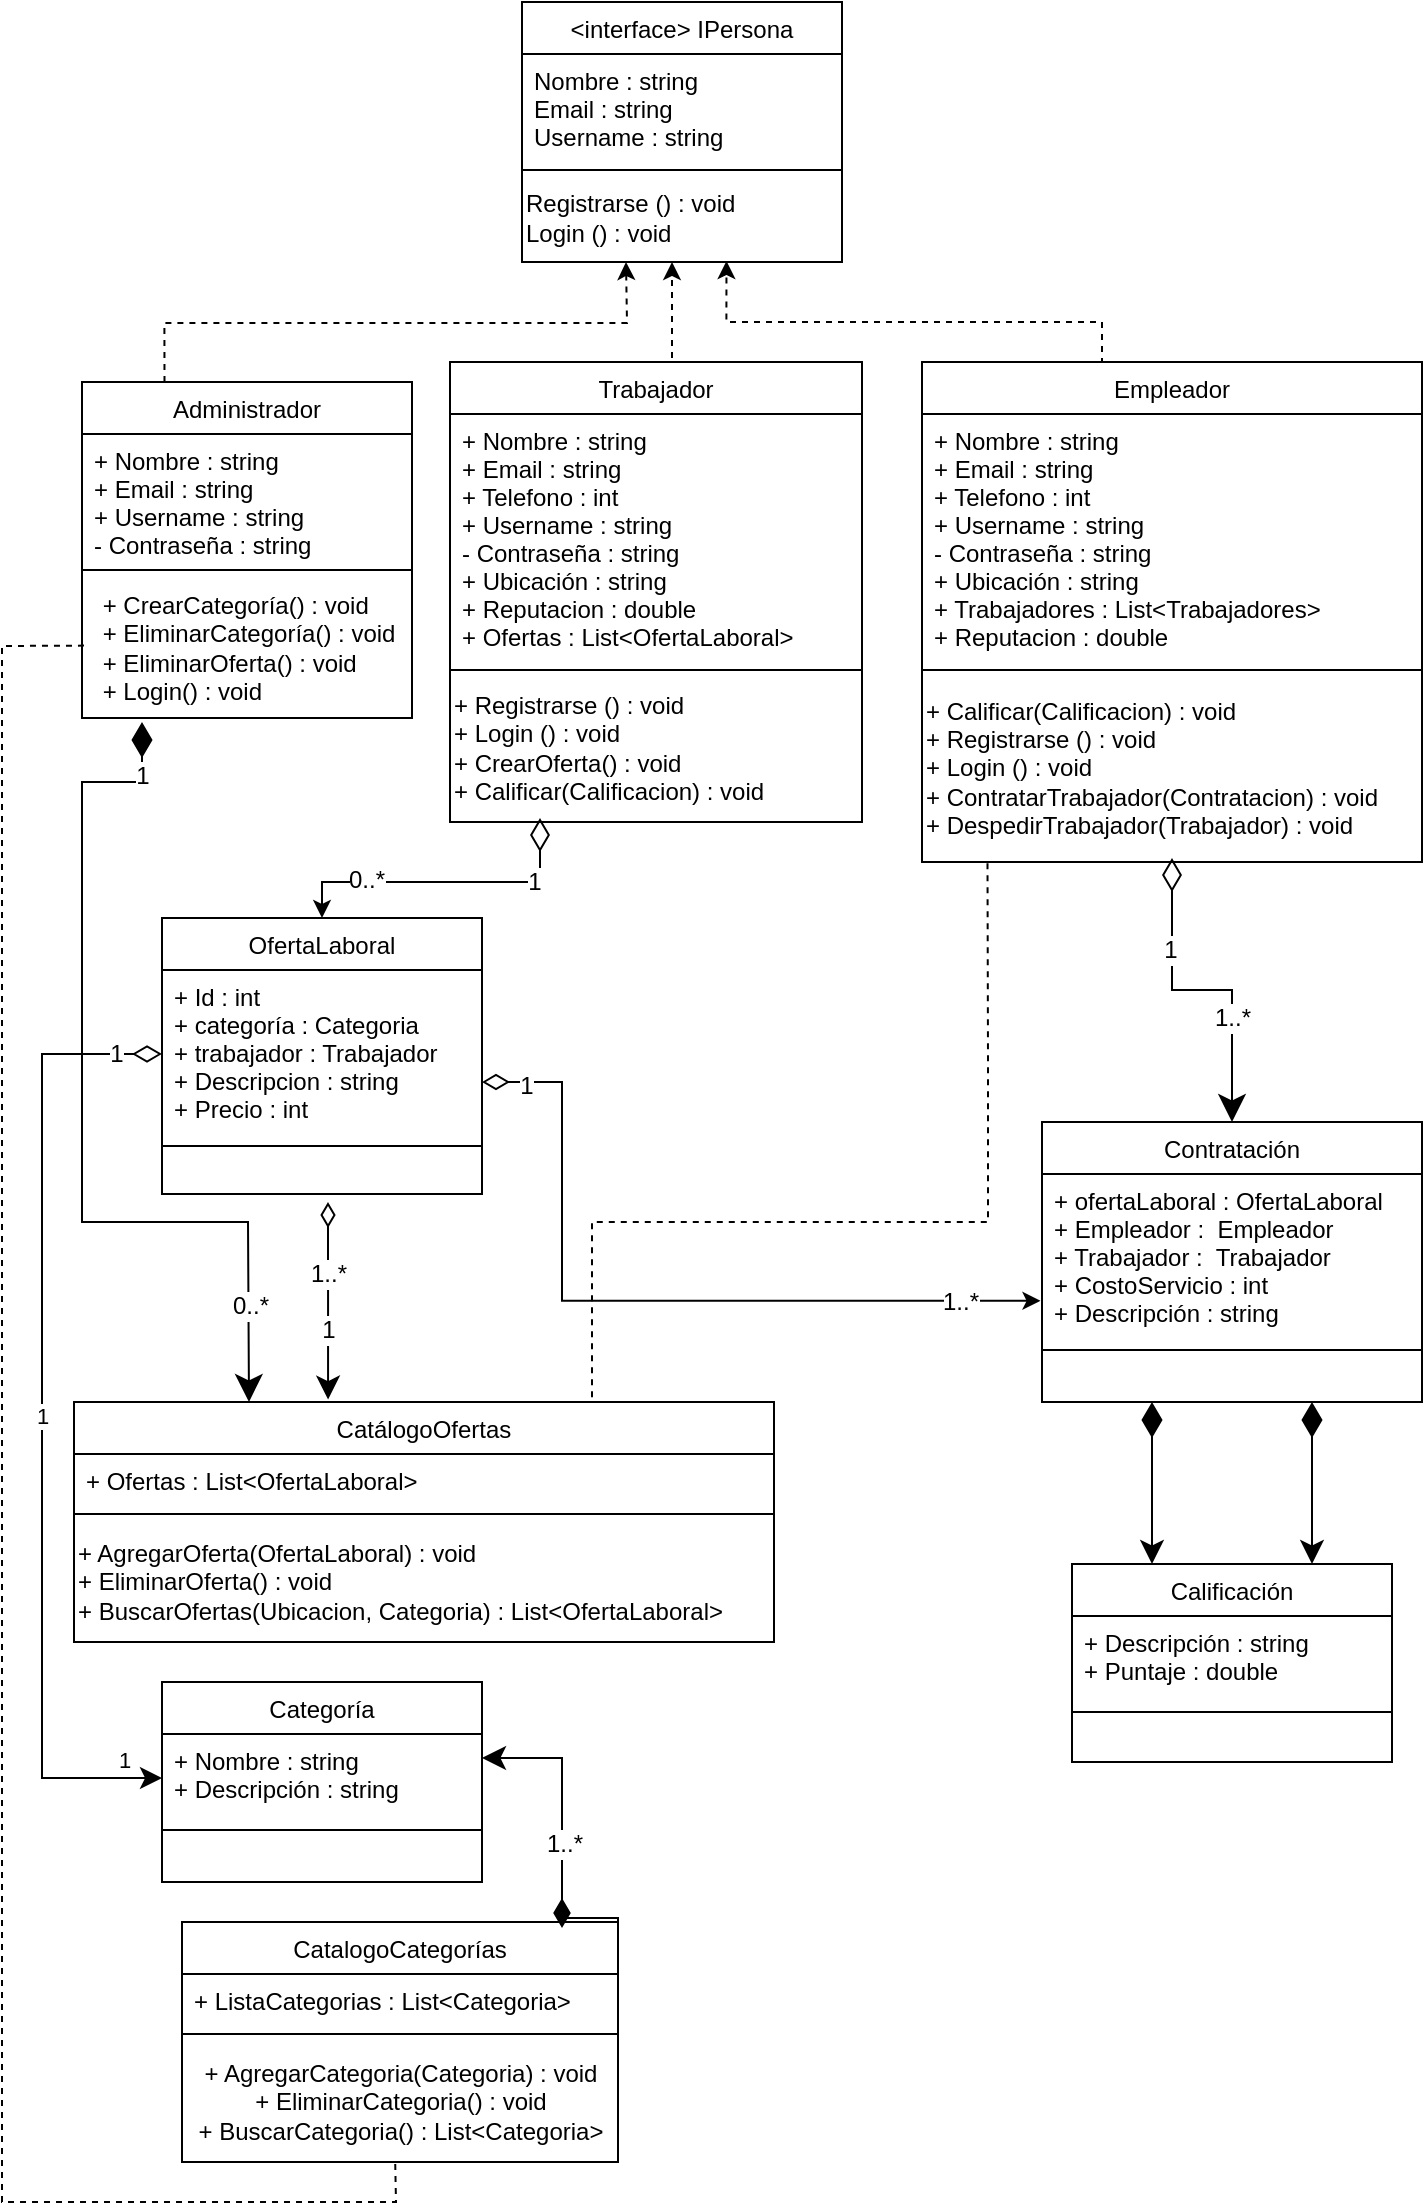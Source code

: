 <mxfile version="20.3.7" type="device"><diagram id="C5RBs43oDa-KdzZeNtuy" name="Page-1"><mxGraphModel dx="1038" dy="547" grid="1" gridSize="10" guides="1" tooltips="1" connect="1" arrows="1" fold="1" page="1" pageScale="1" pageWidth="827" pageHeight="1169" math="0" shadow="0"><root><mxCell id="WIyWlLk6GJQsqaUBKTNV-0"/><mxCell id="WIyWlLk6GJQsqaUBKTNV-1" parent="WIyWlLk6GJQsqaUBKTNV-0"/><mxCell id="6gW-ubA73WpST9QWCh6d-10" style="edgeStyle=orthogonalEdgeStyle;rounded=0;orthogonalLoop=1;jettySize=auto;html=1;exitX=0.25;exitY=0;exitDx=0;exitDy=0;dashed=1;" parent="WIyWlLk6GJQsqaUBKTNV-1" source="zkfFHV4jXpPFQw0GAbJ--0" edge="1"><mxGeometry relative="1" as="geometry"><mxPoint x="322" y="160" as="targetPoint"/></mxGeometry></mxCell><mxCell id="zkfFHV4jXpPFQw0GAbJ--0" value="Administrador" style="swimlane;fontStyle=0;align=center;verticalAlign=top;childLayout=stackLayout;horizontal=1;startSize=26;horizontalStack=0;resizeParent=1;resizeLast=0;collapsible=1;marginBottom=0;rounded=0;shadow=0;strokeWidth=1;" parent="WIyWlLk6GJQsqaUBKTNV-1" vertex="1"><mxGeometry x="50" y="220" width="165" height="168" as="geometry"><mxRectangle x="230" y="140" width="160" height="26" as="alternateBounds"/></mxGeometry></mxCell><mxCell id="zkfFHV4jXpPFQw0GAbJ--3" value="+ Nombre : string&#10;+ Email : string&#10;+ Username : string&#10;- Contraseña : string&#10;" style="text;align=left;verticalAlign=top;spacingLeft=4;spacingRight=4;overflow=hidden;rotatable=0;points=[[0,0.5],[1,0.5]];portConstraint=eastwest;rounded=0;shadow=0;html=0;" parent="zkfFHV4jXpPFQw0GAbJ--0" vertex="1"><mxGeometry y="26" width="165" height="64" as="geometry"/></mxCell><mxCell id="zkfFHV4jXpPFQw0GAbJ--4" value="" style="line;html=1;strokeWidth=1;align=left;verticalAlign=middle;spacingTop=-1;spacingLeft=3;spacingRight=3;rotatable=0;labelPosition=right;points=[];portConstraint=eastwest;" parent="zkfFHV4jXpPFQw0GAbJ--0" vertex="1"><mxGeometry y="90" width="165" height="8" as="geometry"/></mxCell><mxCell id="Ve8lxMMtUP22z-Tl4ZA7-20" value="&lt;div style=&quot;text-align: left;&quot;&gt;&lt;span style=&quot;background-color: initial;&quot;&gt;+ CrearCategoría() : void&lt;/span&gt;&lt;/div&gt;&lt;div style=&quot;text-align: left;&quot;&gt;&lt;span style=&quot;background-color: initial;&quot;&gt;+ EliminarCategoría() : void&lt;/span&gt;&lt;/div&gt;&lt;div style=&quot;text-align: left;&quot;&gt;&lt;span style=&quot;background-color: initial;&quot;&gt;+ EliminarOferta() : void&lt;/span&gt;&lt;/div&gt;&lt;div style=&quot;text-align: left;&quot;&gt;&lt;span style=&quot;background-color: initial;&quot;&gt;+ Login() : void&lt;/span&gt;&lt;/div&gt;" style="text;html=1;align=center;verticalAlign=middle;resizable=0;points=[];autosize=1;strokeColor=none;fillColor=none;" parent="zkfFHV4jXpPFQw0GAbJ--0" vertex="1"><mxGeometry y="98" width="165" height="70" as="geometry"/></mxCell><mxCell id="6gW-ubA73WpST9QWCh6d-12" style="edgeStyle=orthogonalEdgeStyle;rounded=0;orthogonalLoop=1;jettySize=auto;html=1;exitX=0.5;exitY=0;exitDx=0;exitDy=0;entryX=0.639;entryY=1.038;entryDx=0;entryDy=0;entryPerimeter=0;dashed=1;" parent="WIyWlLk6GJQsqaUBKTNV-1" source="Ve8lxMMtUP22z-Tl4ZA7-0" target="Ve8lxMMtUP22z-Tl4ZA7-26" edge="1"><mxGeometry relative="1" as="geometry"><Array as="points"><mxPoint x="560" y="220"/><mxPoint x="560" y="190"/><mxPoint x="372" y="190"/></Array></mxGeometry></mxCell><mxCell id="Ve8lxMMtUP22z-Tl4ZA7-0" value="Empleador" style="swimlane;fontStyle=0;align=center;verticalAlign=top;childLayout=stackLayout;horizontal=1;startSize=26;horizontalStack=0;resizeParent=1;resizeLast=0;collapsible=1;marginBottom=0;rounded=0;shadow=0;strokeWidth=1;" parent="WIyWlLk6GJQsqaUBKTNV-1" vertex="1"><mxGeometry x="470" y="210" width="250" height="250" as="geometry"><mxRectangle x="230" y="140" width="160" height="26" as="alternateBounds"/></mxGeometry></mxCell><mxCell id="Ve8lxMMtUP22z-Tl4ZA7-1" value="+ Nombre : string&#10;+ Email : string&#10;+ Telefono : int&#10;+ Username : string&#10;- Contraseña : string&#10;+ Ubicación : string&#10;+ Trabajadores : List&lt;Trabajadores&gt;&#10;+ Reputacion : double" style="text;align=left;verticalAlign=top;spacingLeft=4;spacingRight=4;overflow=hidden;rotatable=0;points=[[0,0.5],[1,0.5]];portConstraint=eastwest;rounded=0;shadow=0;html=0;" parent="Ve8lxMMtUP22z-Tl4ZA7-0" vertex="1"><mxGeometry y="26" width="250" height="124" as="geometry"/></mxCell><mxCell id="Ve8lxMMtUP22z-Tl4ZA7-2" value="" style="line;html=1;strokeWidth=1;align=left;verticalAlign=middle;spacingTop=-1;spacingLeft=3;spacingRight=3;rotatable=0;labelPosition=right;points=[];portConstraint=eastwest;" parent="Ve8lxMMtUP22z-Tl4ZA7-0" vertex="1"><mxGeometry y="150" width="250" height="8" as="geometry"/></mxCell><mxCell id="6gW-ubA73WpST9QWCh6d-7" value="&lt;span style=&quot;&quot;&gt;+ Calificar(Calificacion) : void&lt;/span&gt;&lt;br style=&quot;&quot;&gt;&lt;span style=&quot;&quot;&gt;+ Registrarse () : void&lt;/span&gt;&lt;br style=&quot;&quot;&gt;&lt;span style=&quot;&quot;&gt;+ Login () : void&lt;br&gt;+ ContratarTrabajador(Contratacion) : void&lt;br&gt;+ DespedirTrabajador(Trabajador) : void&lt;br&gt;&lt;/span&gt;" style="text;html=1;align=left;verticalAlign=middle;resizable=0;points=[];autosize=1;strokeColor=none;fillColor=none;" parent="Ve8lxMMtUP22z-Tl4ZA7-0" vertex="1"><mxGeometry y="158" width="250" height="90" as="geometry"/></mxCell><mxCell id="6gW-ubA73WpST9QWCh6d-11" style="edgeStyle=orthogonalEdgeStyle;rounded=0;orthogonalLoop=1;jettySize=auto;html=1;exitX=0.5;exitY=0;exitDx=0;exitDy=0;dashed=1;" parent="WIyWlLk6GJQsqaUBKTNV-1" source="Ve8lxMMtUP22z-Tl4ZA7-3" edge="1"><mxGeometry relative="1" as="geometry"><Array as="points"><mxPoint x="345" y="220"/></Array><mxPoint x="345" y="160" as="targetPoint"/></mxGeometry></mxCell><mxCell id="Ve8lxMMtUP22z-Tl4ZA7-3" value="Trabajador" style="swimlane;fontStyle=0;align=center;verticalAlign=top;childLayout=stackLayout;horizontal=1;startSize=26;horizontalStack=0;resizeParent=1;resizeLast=0;collapsible=1;marginBottom=0;rounded=0;shadow=0;strokeWidth=1;" parent="WIyWlLk6GJQsqaUBKTNV-1" vertex="1"><mxGeometry x="234" y="210" width="206" height="230" as="geometry"><mxRectangle x="230" y="140" width="160" height="26" as="alternateBounds"/></mxGeometry></mxCell><mxCell id="Ve8lxMMtUP22z-Tl4ZA7-4" value="+ Nombre : string&#10;+ Email : string&#10;+ Telefono : int&#10;+ Username : string&#10;- Contraseña : string&#10;+ Ubicación : string&#10;+ Reputacion : double&#10;+ Ofertas : List&lt;OfertaLaboral&gt;" style="text;align=left;verticalAlign=top;spacingLeft=4;spacingRight=4;overflow=hidden;rotatable=0;points=[[0,0.5],[1,0.5]];portConstraint=eastwest;rounded=0;shadow=0;html=0;" parent="Ve8lxMMtUP22z-Tl4ZA7-3" vertex="1"><mxGeometry y="26" width="206" height="124" as="geometry"/></mxCell><mxCell id="Ve8lxMMtUP22z-Tl4ZA7-5" value="" style="line;html=1;strokeWidth=1;align=left;verticalAlign=middle;spacingTop=-1;spacingLeft=3;spacingRight=3;rotatable=0;labelPosition=right;points=[];portConstraint=eastwest;" parent="Ve8lxMMtUP22z-Tl4ZA7-3" vertex="1"><mxGeometry y="150" width="206" height="8" as="geometry"/></mxCell><mxCell id="Ve8lxMMtUP22z-Tl4ZA7-22" value="&lt;span style=&quot;&quot;&gt;+ Registrarse () : void&lt;/span&gt;&lt;br style=&quot;&quot;&gt;&lt;span style=&quot;&quot;&gt;+ Login () : void&lt;br&gt;+ CrearOferta() : void&lt;br&gt;+ Calificar(Calificacion) : void&lt;br&gt;&lt;/span&gt;" style="text;html=1;align=left;verticalAlign=middle;resizable=0;points=[];autosize=1;strokeColor=none;fillColor=none;" parent="Ve8lxMMtUP22z-Tl4ZA7-3" vertex="1"><mxGeometry y="158" width="206" height="70" as="geometry"/></mxCell><mxCell id="5X-8IylT4QR-stj8RrpM-12" style="edgeStyle=none;rounded=0;orthogonalLoop=1;jettySize=auto;html=1;exitX=0.25;exitY=0;exitDx=0;exitDy=0;fontSize=12;startArrow=classic;startFill=1;endArrow=diamondThin;endFill=1;startSize=11;endSize=15;targetPerimeterSpacing=7;" parent="WIyWlLk6GJQsqaUBKTNV-1" source="Ve8lxMMtUP22z-Tl4ZA7-6" edge="1"><mxGeometry relative="1" as="geometry"><mxPoint x="80" y="390" as="targetPoint"/><Array as="points"><mxPoint x="133" y="640"/><mxPoint x="50" y="640"/><mxPoint x="50" y="590"/><mxPoint x="50" y="460"/><mxPoint x="50" y="420"/><mxPoint x="80" y="420"/></Array></mxGeometry></mxCell><mxCell id="5X-8IylT4QR-stj8RrpM-13" value="1" style="edgeLabel;html=1;align=center;verticalAlign=middle;resizable=0;points=[];fontSize=12;" parent="5X-8IylT4QR-stj8RrpM-12" vertex="1" connectable="0"><mxGeometry x="0.883" relative="1" as="geometry"><mxPoint as="offset"/></mxGeometry></mxCell><mxCell id="5X-8IylT4QR-stj8RrpM-14" value="0..*" style="edgeLabel;html=1;align=center;verticalAlign=middle;resizable=0;points=[];fontSize=12;" parent="5X-8IylT4QR-stj8RrpM-12" vertex="1" connectable="0"><mxGeometry x="-0.786" y="-1" relative="1" as="geometry"><mxPoint as="offset"/></mxGeometry></mxCell><mxCell id="Ve8lxMMtUP22z-Tl4ZA7-6" value="CatálogoOfertas" style="swimlane;fontStyle=0;align=center;verticalAlign=top;childLayout=stackLayout;horizontal=1;startSize=26;horizontalStack=0;resizeParent=1;resizeLast=0;collapsible=1;marginBottom=0;rounded=0;shadow=0;strokeWidth=1;" parent="WIyWlLk6GJQsqaUBKTNV-1" vertex="1"><mxGeometry x="46" y="730" width="350" height="120" as="geometry"><mxRectangle x="230" y="140" width="160" height="26" as="alternateBounds"/></mxGeometry></mxCell><mxCell id="Ve8lxMMtUP22z-Tl4ZA7-7" value="+ Ofertas : List&lt;OfertaLaboral&gt;" style="text;align=left;verticalAlign=top;spacingLeft=4;spacingRight=4;overflow=hidden;rotatable=0;points=[[0,0.5],[1,0.5]];portConstraint=eastwest;rounded=0;shadow=0;html=0;" parent="Ve8lxMMtUP22z-Tl4ZA7-6" vertex="1"><mxGeometry y="26" width="350" height="26" as="geometry"/></mxCell><mxCell id="Ve8lxMMtUP22z-Tl4ZA7-8" value="" style="line;html=1;strokeWidth=1;align=left;verticalAlign=middle;spacingTop=-1;spacingLeft=3;spacingRight=3;rotatable=0;labelPosition=right;points=[];portConstraint=eastwest;" parent="Ve8lxMMtUP22z-Tl4ZA7-6" vertex="1"><mxGeometry y="52" width="350" height="8" as="geometry"/></mxCell><mxCell id="TV33BoucxO0RWgfCrZxp-1" value="+ AgregarOferta(OfertaLaboral) : void&lt;br&gt;+ EliminarOferta() : void&lt;br&gt;&lt;div style=&quot;&quot;&gt;&lt;span style=&quot;background-color: initial;&quot;&gt;+ BuscarOfertas(Ubicacion, Categoria) : List&amp;lt;OfertaLaboral&amp;gt;&lt;/span&gt;&lt;/div&gt;" style="text;html=1;align=left;verticalAlign=middle;resizable=0;points=[];autosize=1;strokeColor=none;fillColor=none;" parent="Ve8lxMMtUP22z-Tl4ZA7-6" vertex="1"><mxGeometry y="60" width="350" height="60" as="geometry"/></mxCell><mxCell id="6gW-ubA73WpST9QWCh6d-36" style="edgeStyle=orthogonalEdgeStyle;rounded=0;orthogonalLoop=1;jettySize=auto;html=1;strokeColor=#000000;startArrow=classic;startFill=1;endArrow=diamondThin;endFill=0;startSize=11;endSize=14;" parent="WIyWlLk6GJQsqaUBKTNV-1" source="Ve8lxMMtUP22z-Tl4ZA7-12" target="6gW-ubA73WpST9QWCh6d-7" edge="1"><mxGeometry relative="1" as="geometry"><Array as="points"/></mxGeometry></mxCell><mxCell id="5X-8IylT4QR-stj8RrpM-6" value="1" style="edgeLabel;html=1;align=center;verticalAlign=middle;resizable=0;points=[];fontSize=12;" parent="6gW-ubA73WpST9QWCh6d-36" vertex="1" connectable="0"><mxGeometry x="0.328" y="1" relative="1" as="geometry"><mxPoint y="-9" as="offset"/></mxGeometry></mxCell><mxCell id="5X-8IylT4QR-stj8RrpM-7" value="1..*" style="edgeLabel;html=1;align=center;verticalAlign=middle;resizable=0;points=[];fontSize=12;" parent="6gW-ubA73WpST9QWCh6d-36" vertex="1" connectable="0"><mxGeometry x="-0.705" relative="1" as="geometry"><mxPoint y="-28" as="offset"/></mxGeometry></mxCell><mxCell id="40ji2q9F2LLq1qEsH898-2" style="edgeStyle=none;rounded=0;orthogonalLoop=1;jettySize=auto;html=1;entryX=0.25;entryY=0;entryDx=0;entryDy=0;startArrow=diamondThin;startFill=1;endArrow=classic;endFill=1;targetPerimeterSpacing=11;endSize=9;sourcePerimeterSpacing=14;startSize=15;" parent="WIyWlLk6GJQsqaUBKTNV-1" target="KwPX6dJXQfF5mNJdb-ZR-0" edge="1"><mxGeometry relative="1" as="geometry"><mxPoint x="585" y="730" as="sourcePoint"/></mxGeometry></mxCell><mxCell id="Ve8lxMMtUP22z-Tl4ZA7-12" value="Contratación" style="swimlane;fontStyle=0;align=center;verticalAlign=top;childLayout=stackLayout;horizontal=1;startSize=26;horizontalStack=0;resizeParent=1;resizeLast=0;collapsible=1;marginBottom=0;rounded=0;shadow=0;strokeWidth=1;" parent="WIyWlLk6GJQsqaUBKTNV-1" vertex="1"><mxGeometry x="530" y="590" width="190" height="140" as="geometry"><mxRectangle x="230" y="140" width="160" height="26" as="alternateBounds"/></mxGeometry></mxCell><mxCell id="sdfjb0voKF7mKL9ymEZo-0" value="+ ofertaLaboral : OfertaLaboral&#10;+ Empleador :  Empleador&#10;+ Trabajador :  Trabajador&#10;+ CostoServicio : int&#10;+ Descripción : string" style="text;align=left;verticalAlign=top;spacingLeft=4;spacingRight=4;overflow=hidden;rotatable=0;points=[[0,0.5],[1,0.5]];portConstraint=eastwest;rounded=0;shadow=0;html=0;" parent="Ve8lxMMtUP22z-Tl4ZA7-12" vertex="1"><mxGeometry y="26" width="190" height="84" as="geometry"/></mxCell><mxCell id="Ve8lxMMtUP22z-Tl4ZA7-14" value="" style="line;html=1;strokeWidth=1;align=left;verticalAlign=middle;spacingTop=-1;spacingLeft=3;spacingRight=3;rotatable=0;labelPosition=right;points=[];portConstraint=eastwest;" parent="Ve8lxMMtUP22z-Tl4ZA7-12" vertex="1"><mxGeometry y="110" width="190" height="8" as="geometry"/></mxCell><mxCell id="Ve8lxMMtUP22z-Tl4ZA7-23" value="&lt;interface&gt; IPersona" style="swimlane;fontStyle=0;align=center;verticalAlign=top;childLayout=stackLayout;horizontal=1;startSize=26;horizontalStack=0;resizeParent=1;resizeLast=0;collapsible=1;marginBottom=0;rounded=0;shadow=0;strokeWidth=1;" parent="WIyWlLk6GJQsqaUBKTNV-1" vertex="1"><mxGeometry x="270" y="30" width="160" height="130" as="geometry"><mxRectangle x="230" y="140" width="160" height="26" as="alternateBounds"/></mxGeometry></mxCell><mxCell id="Ve8lxMMtUP22z-Tl4ZA7-24" value="Nombre : string&#10;Email : string&#10;Username : string" style="text;align=left;verticalAlign=top;spacingLeft=4;spacingRight=4;overflow=hidden;rotatable=0;points=[[0,0.5],[1,0.5]];portConstraint=eastwest;rounded=0;shadow=0;html=0;" parent="Ve8lxMMtUP22z-Tl4ZA7-23" vertex="1"><mxGeometry y="26" width="160" height="54" as="geometry"/></mxCell><mxCell id="Ve8lxMMtUP22z-Tl4ZA7-25" value="" style="line;html=1;strokeWidth=1;align=left;verticalAlign=middle;spacingTop=-1;spacingLeft=3;spacingRight=3;rotatable=0;labelPosition=right;points=[];portConstraint=eastwest;" parent="Ve8lxMMtUP22z-Tl4ZA7-23" vertex="1"><mxGeometry y="80" width="160" height="8" as="geometry"/></mxCell><mxCell id="Ve8lxMMtUP22z-Tl4ZA7-27" style="edgeStyle=orthogonalEdgeStyle;rounded=0;orthogonalLoop=1;jettySize=auto;html=1;exitX=1;exitY=0.5;exitDx=0;exitDy=0;" parent="Ve8lxMMtUP22z-Tl4ZA7-23" source="Ve8lxMMtUP22z-Tl4ZA7-24" target="Ve8lxMMtUP22z-Tl4ZA7-24" edge="1"><mxGeometry relative="1" as="geometry"/></mxCell><mxCell id="Ve8lxMMtUP22z-Tl4ZA7-26" value="Registrarse () : void&lt;br&gt;Login () : void" style="text;html=1;align=left;verticalAlign=middle;resizable=0;points=[];autosize=1;strokeColor=none;fillColor=none;" parent="Ve8lxMMtUP22z-Tl4ZA7-23" vertex="1"><mxGeometry y="88" width="160" height="40" as="geometry"/></mxCell><mxCell id="ZtGzDReaIm5RrHKc8PUF-3" style="edgeStyle=orthogonalEdgeStyle;rounded=0;orthogonalLoop=1;jettySize=auto;html=1;startArrow=classic;startFill=1;endArrow=diamondThin;endFill=0;endSize=14;" parent="WIyWlLk6GJQsqaUBKTNV-1" target="Ve8lxMMtUP22z-Tl4ZA7-22" edge="1"><mxGeometry relative="1" as="geometry"><mxPoint x="170" y="488" as="sourcePoint"/><Array as="points"><mxPoint x="170" y="470"/><mxPoint x="279" y="470"/></Array></mxGeometry></mxCell><mxCell id="5X-8IylT4QR-stj8RrpM-4" value="1" style="edgeLabel;html=1;align=center;verticalAlign=middle;resizable=0;points=[];fontSize=12;" parent="ZtGzDReaIm5RrHKc8PUF-3" vertex="1" connectable="0"><mxGeometry x="0.554" relative="1" as="geometry"><mxPoint as="offset"/></mxGeometry></mxCell><mxCell id="5X-8IylT4QR-stj8RrpM-5" value="0..*" style="edgeLabel;html=1;align=center;verticalAlign=middle;resizable=0;points=[];fontSize=12;" parent="ZtGzDReaIm5RrHKc8PUF-3" vertex="1" connectable="0"><mxGeometry x="-0.727" y="1" relative="1" as="geometry"><mxPoint x="18" as="offset"/></mxGeometry></mxCell><mxCell id="5X-8IylT4QR-stj8RrpM-1" style="edgeStyle=none;rounded=0;orthogonalLoop=1;jettySize=auto;html=1;startArrow=diamondThin;startFill=0;endArrow=classic;endFill=1;startSize=10;endSize=9;targetPerimeterSpacing=7;entryX=0.363;entryY=-0.01;entryDx=0;entryDy=0;entryPerimeter=0;" parent="WIyWlLk6GJQsqaUBKTNV-1" target="Ve8lxMMtUP22z-Tl4ZA7-6" edge="1"><mxGeometry relative="1" as="geometry"><mxPoint x="173" y="630" as="sourcePoint"/></mxGeometry></mxCell><mxCell id="5X-8IylT4QR-stj8RrpM-15" value="1" style="edgeLabel;html=1;align=center;verticalAlign=middle;resizable=0;points=[];fontSize=12;" parent="5X-8IylT4QR-stj8RrpM-1" vertex="1" connectable="0"><mxGeometry x="0.281" relative="1" as="geometry"><mxPoint as="offset"/></mxGeometry></mxCell><mxCell id="5X-8IylT4QR-stj8RrpM-16" value="1..*" style="edgeLabel;html=1;align=center;verticalAlign=middle;resizable=0;points=[];fontSize=12;" parent="5X-8IylT4QR-stj8RrpM-1" vertex="1" connectable="0"><mxGeometry x="-0.272" relative="1" as="geometry"><mxPoint as="offset"/></mxGeometry></mxCell><mxCell id="6gW-ubA73WpST9QWCh6d-15" value="OfertaLaboral" style="swimlane;fontStyle=0;align=center;verticalAlign=top;childLayout=stackLayout;horizontal=1;startSize=26;horizontalStack=0;resizeParent=1;resizeLast=0;collapsible=1;marginBottom=0;rounded=0;shadow=0;strokeWidth=1;" parent="WIyWlLk6GJQsqaUBKTNV-1" vertex="1"><mxGeometry x="90" y="488" width="160" height="138" as="geometry"><mxRectangle x="230" y="140" width="160" height="26" as="alternateBounds"/></mxGeometry></mxCell><mxCell id="6gW-ubA73WpST9QWCh6d-16" value="+ Id : int&#10;+ categoría : Categoria&#10;+ trabajador : Trabajador&#10;+ Descripcion : string&#10;+ Precio : int" style="text;align=left;verticalAlign=top;spacingLeft=4;spacingRight=4;overflow=hidden;rotatable=0;points=[[0,0.5],[1,0.5]];portConstraint=eastwest;rounded=0;shadow=0;html=0;" parent="6gW-ubA73WpST9QWCh6d-15" vertex="1"><mxGeometry y="26" width="160" height="84" as="geometry"/></mxCell><mxCell id="6gW-ubA73WpST9QWCh6d-17" value="" style="line;html=1;strokeWidth=1;align=left;verticalAlign=middle;spacingTop=-1;spacingLeft=3;spacingRight=3;rotatable=0;labelPosition=right;points=[];portConstraint=eastwest;" parent="6gW-ubA73WpST9QWCh6d-15" vertex="1"><mxGeometry y="110" width="160" height="8" as="geometry"/></mxCell><mxCell id="6gW-ubA73WpST9QWCh6d-33" value="Categoría" style="swimlane;fontStyle=0;align=center;verticalAlign=top;childLayout=stackLayout;horizontal=1;startSize=26;horizontalStack=0;resizeParent=1;resizeLast=0;collapsible=1;marginBottom=0;rounded=0;shadow=0;strokeWidth=1;" parent="WIyWlLk6GJQsqaUBKTNV-1" vertex="1"><mxGeometry x="90" y="870" width="160" height="100" as="geometry"><mxRectangle x="230" y="140" width="160" height="26" as="alternateBounds"/></mxGeometry></mxCell><mxCell id="6gW-ubA73WpST9QWCh6d-34" value="+ Nombre : string&#10;+ Descripción : string&#10;" style="text;align=left;verticalAlign=top;spacingLeft=4;spacingRight=4;overflow=hidden;rotatable=0;points=[[0,0.5],[1,0.5]];portConstraint=eastwest;rounded=0;shadow=0;html=0;" parent="6gW-ubA73WpST9QWCh6d-33" vertex="1"><mxGeometry y="26" width="160" height="44" as="geometry"/></mxCell><mxCell id="6gW-ubA73WpST9QWCh6d-35" value="" style="line;html=1;strokeWidth=1;align=left;verticalAlign=middle;spacingTop=-1;spacingLeft=3;spacingRight=3;rotatable=0;labelPosition=right;points=[];portConstraint=eastwest;" parent="6gW-ubA73WpST9QWCh6d-33" vertex="1"><mxGeometry y="70" width="160" height="8" as="geometry"/></mxCell><mxCell id="40ji2q9F2LLq1qEsH898-3" style="edgeStyle=none;rounded=0;orthogonalLoop=1;jettySize=auto;html=1;exitX=0.75;exitY=0;exitDx=0;exitDy=0;startArrow=classic;startFill=1;endArrow=diamondThin;endFill=1;startSize=9;sourcePerimeterSpacing=12;targetPerimeterSpacing=7;endSize=15;" parent="WIyWlLk6GJQsqaUBKTNV-1" source="KwPX6dJXQfF5mNJdb-ZR-0" edge="1"><mxGeometry relative="1" as="geometry"><mxPoint x="665" y="730" as="targetPoint"/></mxGeometry></mxCell><mxCell id="KwPX6dJXQfF5mNJdb-ZR-0" value="Calificación" style="swimlane;fontStyle=0;align=center;verticalAlign=top;childLayout=stackLayout;horizontal=1;startSize=26;horizontalStack=0;resizeParent=1;resizeLast=0;collapsible=1;marginBottom=0;rounded=0;shadow=0;strokeWidth=1;" parent="WIyWlLk6GJQsqaUBKTNV-1" vertex="1"><mxGeometry x="545" y="811" width="160" height="99" as="geometry"><mxRectangle x="230" y="140" width="160" height="26" as="alternateBounds"/></mxGeometry></mxCell><mxCell id="KwPX6dJXQfF5mNJdb-ZR-1" value="+ Descripción : string&#10;+ Puntaje : double" style="text;align=left;verticalAlign=top;spacingLeft=4;spacingRight=4;overflow=hidden;rotatable=0;points=[[0,0.5],[1,0.5]];portConstraint=eastwest;rounded=0;shadow=0;html=0;" parent="KwPX6dJXQfF5mNJdb-ZR-0" vertex="1"><mxGeometry y="26" width="160" height="44" as="geometry"/></mxCell><mxCell id="KwPX6dJXQfF5mNJdb-ZR-2" value="" style="line;html=1;strokeWidth=1;align=left;verticalAlign=middle;spacingTop=-1;spacingLeft=3;spacingRight=3;rotatable=0;labelPosition=right;points=[];portConstraint=eastwest;" parent="KwPX6dJXQfF5mNJdb-ZR-0" vertex="1"><mxGeometry y="70" width="160" height="8" as="geometry"/></mxCell><mxCell id="KwPX6dJXQfF5mNJdb-ZR-6" value="CatalogoCategorías" style="swimlane;fontStyle=0;align=center;verticalAlign=top;childLayout=stackLayout;horizontal=1;startSize=26;horizontalStack=0;resizeParent=1;resizeLast=0;collapsible=1;marginBottom=0;rounded=0;shadow=0;strokeWidth=1;" parent="WIyWlLk6GJQsqaUBKTNV-1" vertex="1"><mxGeometry x="100" y="990" width="218" height="120" as="geometry"><mxRectangle x="230" y="140" width="160" height="26" as="alternateBounds"/></mxGeometry></mxCell><mxCell id="KwPX6dJXQfF5mNJdb-ZR-7" value="+ ListaCategorias : List&lt;Categoria&gt;" style="text;align=left;verticalAlign=top;spacingLeft=4;spacingRight=4;overflow=hidden;rotatable=0;points=[[0,0.5],[1,0.5]];portConstraint=eastwest;rounded=0;shadow=0;html=0;" parent="KwPX6dJXQfF5mNJdb-ZR-6" vertex="1"><mxGeometry y="26" width="218" height="26" as="geometry"/></mxCell><mxCell id="KwPX6dJXQfF5mNJdb-ZR-8" value="" style="line;html=1;strokeWidth=1;align=left;verticalAlign=middle;spacingTop=-1;spacingLeft=3;spacingRight=3;rotatable=0;labelPosition=right;points=[];portConstraint=eastwest;" parent="KwPX6dJXQfF5mNJdb-ZR-6" vertex="1"><mxGeometry y="52" width="218" height="8" as="geometry"/></mxCell><mxCell id="KwPX6dJXQfF5mNJdb-ZR-9" value="+ AgregarCategoria(Categoria) : void&lt;br&gt;+ EliminarCategoria() : void&lt;br&gt;+ BuscarCategoria() : List&amp;lt;Categoria&amp;gt;" style="text;html=1;align=center;verticalAlign=middle;resizable=0;points=[];autosize=1;strokeColor=none;fillColor=none;" parent="KwPX6dJXQfF5mNJdb-ZR-6" vertex="1"><mxGeometry y="60" width="218" height="60" as="geometry"/></mxCell><mxCell id="TV33BoucxO0RWgfCrZxp-2" value="" style="endArrow=none;html=1;rounded=0;sourcePerimeterSpacing=1;startArrow=none;startFill=0;endFill=0;endSize=12;startSize=9;dashed=1;exitX=0.131;exitY=1.029;exitDx=0;exitDy=0;exitPerimeter=0;" parent="WIyWlLk6GJQsqaUBKTNV-1" edge="1" source="6gW-ubA73WpST9QWCh6d-7"><mxGeometry width="50" height="50" relative="1" as="geometry"><mxPoint x="560" y="490" as="sourcePoint"/><mxPoint x="305" y="730" as="targetPoint"/><Array as="points"><mxPoint x="503" y="560"/><mxPoint x="503" y="600"/><mxPoint x="503" y="640"/><mxPoint x="305" y="640"/></Array></mxGeometry></mxCell><mxCell id="TV33BoucxO0RWgfCrZxp-8" value="" style="endArrow=none;html=1;rounded=0;exitX=0.006;exitY=0.483;exitDx=0;exitDy=0;exitPerimeter=0;endFill=0;dashed=1;startArrow=none;startFill=0;entryX=0.489;entryY=0.997;entryDx=0;entryDy=0;entryPerimeter=0;" parent="WIyWlLk6GJQsqaUBKTNV-1" source="Ve8lxMMtUP22z-Tl4ZA7-20" target="KwPX6dJXQfF5mNJdb-ZR-9" edge="1"><mxGeometry width="50" height="50" relative="1" as="geometry"><mxPoint x="110" y="840" as="sourcePoint"/><mxPoint x="170" y="1120" as="targetPoint"/><Array as="points"><mxPoint x="10" y="352"/><mxPoint x="10" y="1020"/><mxPoint x="10" y="1130"/><mxPoint x="207" y="1130"/></Array></mxGeometry></mxCell><mxCell id="ZtGzDReaIm5RrHKc8PUF-7" style="edgeStyle=orthogonalEdgeStyle;rounded=0;orthogonalLoop=1;jettySize=auto;html=1;startArrow=classic;startFill=1;endArrow=diamondThin;endFill=1;endSize=12;startSize=9;" parent="WIyWlLk6GJQsqaUBKTNV-1" edge="1"><mxGeometry relative="1" as="geometry"><Array as="points"><mxPoint x="290" y="908"/><mxPoint x="290" y="988"/><mxPoint x="318" y="988"/><mxPoint x="318" y="990"/></Array><mxPoint x="250" y="908" as="sourcePoint"/><mxPoint x="290" y="978" as="targetPoint"/></mxGeometry></mxCell><mxCell id="5X-8IylT4QR-stj8RrpM-10" value="1..*" style="edgeLabel;html=1;align=center;verticalAlign=middle;resizable=0;points=[];fontSize=12;" parent="ZtGzDReaIm5RrHKc8PUF-7" vertex="1" connectable="0"><mxGeometry x="-0.13" y="1" relative="1" as="geometry"><mxPoint as="offset"/></mxGeometry></mxCell><mxCell id="sdfjb0voKF7mKL9ymEZo-1" style="edgeStyle=orthogonalEdgeStyle;rounded=0;orthogonalLoop=1;jettySize=auto;html=1;endArrow=classic;endFill=1;startArrow=diamondThin;startFill=0;sourcePerimeterSpacing=9;targetPerimeterSpacing=8;startSize=11;entryX=-0.004;entryY=0.755;entryDx=0;entryDy=0;entryPerimeter=0;" parent="WIyWlLk6GJQsqaUBKTNV-1" target="sdfjb0voKF7mKL9ymEZo-0" edge="1"><mxGeometry relative="1" as="geometry"><mxPoint x="530" y="680" as="targetPoint"/><Array as="points"><mxPoint x="290" y="570"/><mxPoint x="290" y="679"/></Array><mxPoint x="250" y="570" as="sourcePoint"/></mxGeometry></mxCell><mxCell id="5X-8IylT4QR-stj8RrpM-8" value="1" style="edgeLabel;html=1;align=center;verticalAlign=middle;resizable=0;points=[];fontSize=12;" parent="sdfjb0voKF7mKL9ymEZo-1" vertex="1" connectable="0"><mxGeometry x="-0.886" y="-2" relative="1" as="geometry"><mxPoint as="offset"/></mxGeometry></mxCell><mxCell id="5X-8IylT4QR-stj8RrpM-9" value="1..*" style="edgeLabel;html=1;align=center;verticalAlign=middle;resizable=0;points=[];fontSize=12;" parent="sdfjb0voKF7mKL9ymEZo-1" vertex="1" connectable="0"><mxGeometry x="0.902" relative="1" as="geometry"><mxPoint x="-21" as="offset"/></mxGeometry></mxCell><mxCell id="sdfjb0voKF7mKL9ymEZo-2" value="1" style="edgeStyle=orthogonalEdgeStyle;rounded=0;orthogonalLoop=1;jettySize=auto;html=1;exitX=0;exitY=0.5;exitDx=0;exitDy=0;startArrow=classic;startFill=1;endArrow=diamondThin;endFill=0;startSize=8;sourcePerimeterSpacing=10;targetPerimeterSpacing=14;entryX=0;entryY=0.5;entryDx=0;entryDy=0;endSize=12;" parent="WIyWlLk6GJQsqaUBKTNV-1" source="6gW-ubA73WpST9QWCh6d-34" target="6gW-ubA73WpST9QWCh6d-16" edge="1"><mxGeometry relative="1" as="geometry"><mxPoint x="20" y="550" as="targetPoint"/><Array as="points"><mxPoint x="30" y="918"/><mxPoint x="30" y="556"/></Array></mxGeometry></mxCell><mxCell id="sdfjb0voKF7mKL9ymEZo-4" value="1" style="edgeLabel;html=1;align=center;verticalAlign=middle;resizable=0;points=[];" parent="sdfjb0voKF7mKL9ymEZo-2" vertex="1" connectable="0"><mxGeometry x="-0.922" y="2" relative="1" as="geometry"><mxPoint y="-11" as="offset"/></mxGeometry></mxCell><mxCell id="5X-8IylT4QR-stj8RrpM-17" value="1" style="edgeLabel;html=1;align=center;verticalAlign=middle;resizable=0;points=[];fontSize=12;" parent="sdfjb0voKF7mKL9ymEZo-2" vertex="1" connectable="0"><mxGeometry x="0.904" relative="1" as="geometry"><mxPoint as="offset"/></mxGeometry></mxCell></root></mxGraphModel></diagram></mxfile>